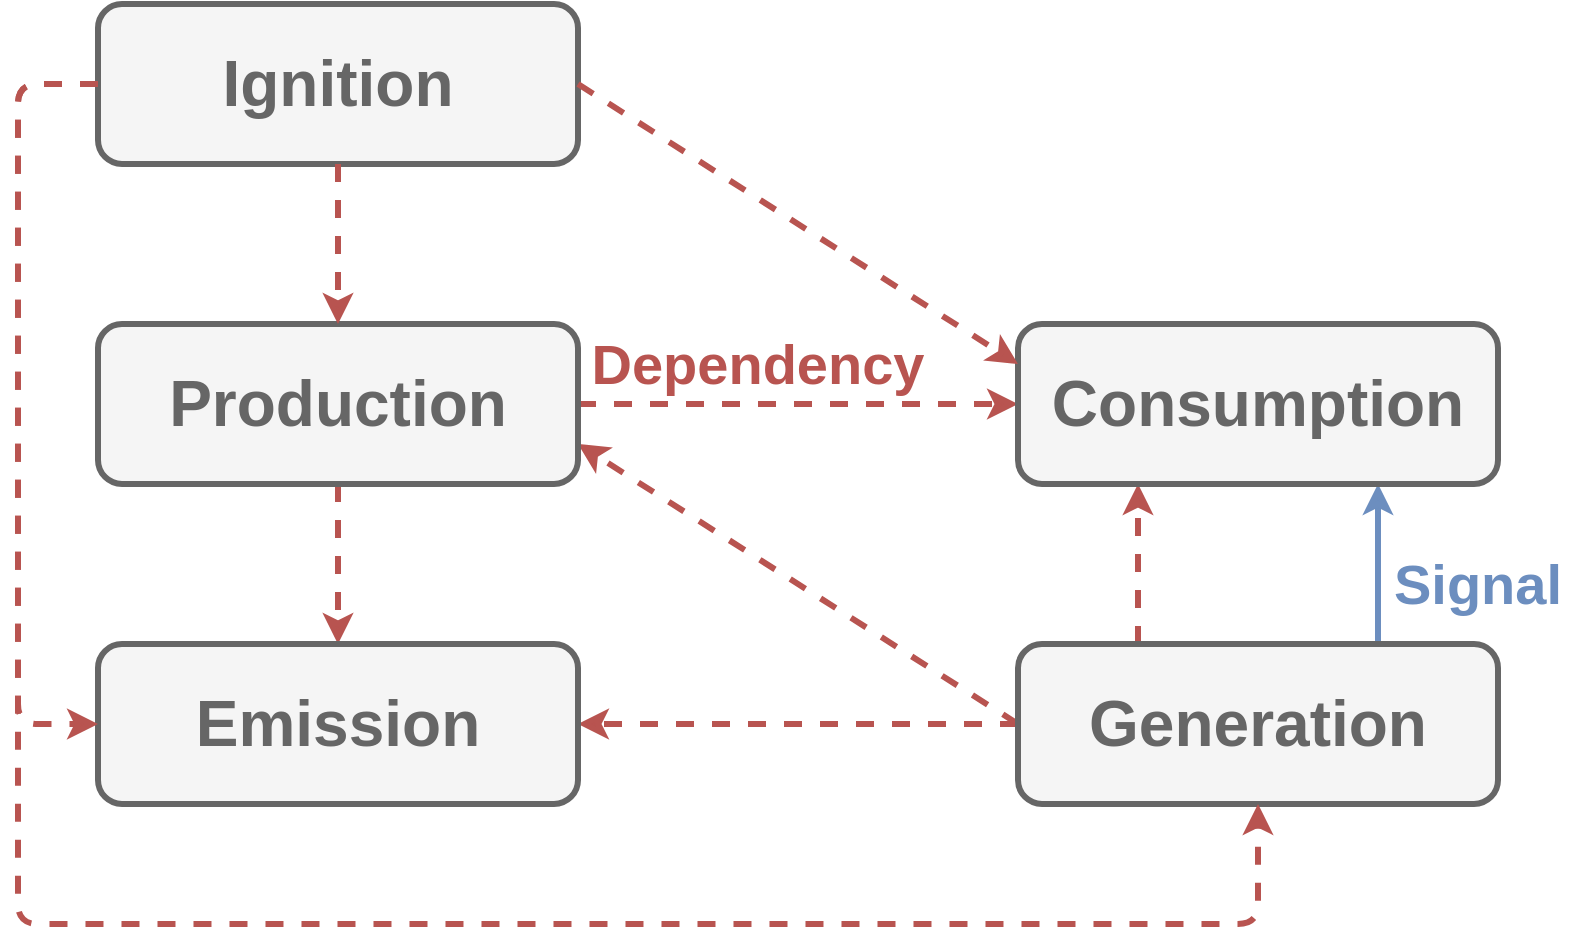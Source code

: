 <mxfile version="14.4.2" type="google"><diagram id="gIC-P3XVZgYCY64oVcCS" name="Page-1"><mxGraphModel dx="1422" dy="762" grid="1" gridSize="10" guides="1" tooltips="1" connect="1" arrows="1" fold="1" page="1" pageScale="1" pageWidth="827" pageHeight="1169" math="0" shadow="0"><root><mxCell id="0"/><mxCell id="1" parent="0"/><mxCell id="MYuyRUplW_1dWRwz4VJH-16" value="" style="endArrow=classic;html=1;exitX=1;exitY=0.5;exitDx=0;exitDy=0;entryX=0;entryY=0.5;entryDx=0;entryDy=0;fillColor=#f8cecc;strokeColor=#b85450;strokeWidth=3;dashed=1;" parent="1" source="MYuyRUplW_1dWRwz4VJH-14" target="MYuyRUplW_1dWRwz4VJH-15" edge="1"><mxGeometry width="50" height="50" relative="1" as="geometry"><mxPoint x="680" y="510" as="sourcePoint"/><mxPoint x="730" y="460" as="targetPoint"/></mxGeometry></mxCell><mxCell id="MYuyRUplW_1dWRwz4VJH-17" value="" style="endArrow=classic;html=1;entryX=0.75;entryY=1;entryDx=0;entryDy=0;strokeWidth=3;fillColor=#dae8fc;strokeColor=#6c8ebf;elbow=vertical;exitX=0.75;exitY=0;exitDx=0;exitDy=0;" parent="1" source="MYuyRUplW_1dWRwz4VJH-22" target="MYuyRUplW_1dWRwz4VJH-15" edge="1"><mxGeometry width="50" height="50" relative="1" as="geometry"><mxPoint x="850" y="490" as="sourcePoint"/><mxPoint x="530" y="310" as="targetPoint"/></mxGeometry></mxCell><mxCell id="MYuyRUplW_1dWRwz4VJH-18" value="&lt;b&gt;&lt;font style=&quot;font-size: 28px&quot; color=&quot;#b85450&quot;&gt;Dependency&lt;/font&gt;&lt;/b&gt;" style="text;html=1;align=center;verticalAlign=middle;whiteSpace=wrap;rounded=0;" parent="1" vertex="1"><mxGeometry x="300" y="280" width="180" height="40" as="geometry"/></mxCell><mxCell id="MYuyRUplW_1dWRwz4VJH-19" value="&lt;b&gt;&lt;font style=&quot;font-size: 28px&quot; color=&quot;#6c8ebf&quot;&gt;Signal&lt;/font&gt;&lt;/b&gt;" style="text;html=1;align=center;verticalAlign=middle;whiteSpace=wrap;rounded=0;" parent="1" vertex="1"><mxGeometry x="700" y="390" width="100" height="40" as="geometry"/></mxCell><mxCell id="MYuyRUplW_1dWRwz4VJH-21" value="" style="endArrow=classic;html=1;exitX=0.5;exitY=1;exitDx=0;exitDy=0;entryX=0.5;entryY=0;entryDx=0;entryDy=0;fillColor=#f8cecc;strokeColor=#b85450;strokeWidth=3;dashed=1;" parent="1" source="MYuyRUplW_1dWRwz4VJH-14" target="MYuyRUplW_1dWRwz4VJH-20" edge="1"><mxGeometry width="50" height="50" relative="1" as="geometry"><mxPoint x="290" y="310" as="sourcePoint"/><mxPoint x="530" y="310" as="targetPoint"/></mxGeometry></mxCell><mxCell id="MYuyRUplW_1dWRwz4VJH-23" value="" style="endArrow=classic;html=1;exitX=0;exitY=0.5;exitDx=0;exitDy=0;entryX=1;entryY=0.5;entryDx=0;entryDy=0;fillColor=#f8cecc;strokeColor=#b85450;strokeWidth=3;dashed=1;" parent="1" source="MYuyRUplW_1dWRwz4VJH-22" target="MYuyRUplW_1dWRwz4VJH-20" edge="1"><mxGeometry width="50" height="50" relative="1" as="geometry"><mxPoint x="420" y="420" as="sourcePoint"/><mxPoint x="420" y="500" as="targetPoint"/></mxGeometry></mxCell><mxCell id="MYuyRUplW_1dWRwz4VJH-24" value="" style="endArrow=classic;html=1;exitX=0;exitY=0.5;exitDx=0;exitDy=0;entryX=1;entryY=0.75;entryDx=0;entryDy=0;fillColor=#f8cecc;strokeColor=#b85450;strokeWidth=3;dashed=1;" parent="1" source="MYuyRUplW_1dWRwz4VJH-22" target="MYuyRUplW_1dWRwz4VJH-14" edge="1"><mxGeometry width="50" height="50" relative="1" as="geometry"><mxPoint x="530" y="490" as="sourcePoint"/><mxPoint x="290" y="490" as="targetPoint"/></mxGeometry></mxCell><mxCell id="MYuyRUplW_1dWRwz4VJH-25" value="" style="endArrow=classic;html=1;exitX=0.25;exitY=0;exitDx=0;exitDy=0;entryX=0.25;entryY=1;entryDx=0;entryDy=0;fillColor=#f8cecc;strokeColor=#b85450;strokeWidth=3;dashed=1;" parent="1" source="MYuyRUplW_1dWRwz4VJH-22" target="MYuyRUplW_1dWRwz4VJH-15" edge="1"><mxGeometry width="50" height="50" relative="1" as="geometry"><mxPoint x="530" y="490" as="sourcePoint"/><mxPoint x="290" y="330" as="targetPoint"/></mxGeometry></mxCell><mxCell id="MYuyRUplW_1dWRwz4VJH-14" value="&lt;font style=&quot;font-size: 32px&quot; color=&quot;#666666&quot;&gt;&lt;b&gt;Production&lt;/b&gt;&lt;/font&gt;" style="rounded=1;whiteSpace=wrap;html=1;fillColor=#f5f5f5;strokeColor=#666666;strokeWidth=3;fontColor=#333333;" parent="1" vertex="1"><mxGeometry x="60" y="280" width="240" height="80" as="geometry"/></mxCell><mxCell id="MYuyRUplW_1dWRwz4VJH-15" value="&lt;font style=&quot;font-size: 32px&quot; color=&quot;#666666&quot;&gt;&lt;b&gt;Consumption&lt;/b&gt;&lt;/font&gt;" style="rounded=1;whiteSpace=wrap;html=1;fillColor=#f5f5f5;strokeColor=#666666;strokeWidth=3;fontColor=#333333;" parent="1" vertex="1"><mxGeometry x="520" y="280" width="240" height="80" as="geometry"/></mxCell><mxCell id="MYuyRUplW_1dWRwz4VJH-20" value="&lt;font style=&quot;font-size: 32px&quot; color=&quot;#666666&quot;&gt;&lt;b&gt;Emission&lt;/b&gt;&lt;/font&gt;" style="rounded=1;whiteSpace=wrap;html=1;fillColor=#f5f5f5;strokeColor=#666666;strokeWidth=3;fontColor=#333333;" parent="1" vertex="1"><mxGeometry x="60" y="440" width="240" height="80" as="geometry"/></mxCell><mxCell id="MYuyRUplW_1dWRwz4VJH-22" value="&lt;font style=&quot;font-size: 32px&quot; color=&quot;#666666&quot;&gt;&lt;b&gt;Generation&lt;/b&gt;&lt;/font&gt;" style="rounded=1;whiteSpace=wrap;html=1;fillColor=#f5f5f5;strokeColor=#666666;strokeWidth=3;fontColor=#333333;" parent="1" vertex="1"><mxGeometry x="520" y="440" width="240" height="80" as="geometry"/></mxCell><mxCell id="MYuyRUplW_1dWRwz4VJH-26" value="&lt;font style=&quot;font-size: 32px&quot; color=&quot;#666666&quot;&gt;&lt;b&gt;Ignition&lt;/b&gt;&lt;/font&gt;" style="rounded=1;whiteSpace=wrap;html=1;fillColor=#f5f5f5;strokeColor=#666666;strokeWidth=3;fontColor=#333333;" parent="1" vertex="1"><mxGeometry x="60" y="120" width="240" height="80" as="geometry"/></mxCell><mxCell id="MYuyRUplW_1dWRwz4VJH-27" value="" style="endArrow=classic;html=1;exitX=0.5;exitY=1;exitDx=0;exitDy=0;entryX=0.5;entryY=0;entryDx=0;entryDy=0;fillColor=#f8cecc;strokeColor=#b85450;strokeWidth=3;dashed=1;" parent="1" source="MYuyRUplW_1dWRwz4VJH-26" target="MYuyRUplW_1dWRwz4VJH-14" edge="1"><mxGeometry width="50" height="50" relative="1" as="geometry"><mxPoint x="170" y="370" as="sourcePoint"/><mxPoint x="170" y="450" as="targetPoint"/></mxGeometry></mxCell><mxCell id="MYuyRUplW_1dWRwz4VJH-28" value="" style="endArrow=classic;html=1;exitX=1;exitY=0.5;exitDx=0;exitDy=0;entryX=0;entryY=0.25;entryDx=0;entryDy=0;fillColor=#f8cecc;strokeColor=#b85450;strokeWidth=3;dashed=1;" parent="1" source="MYuyRUplW_1dWRwz4VJH-26" target="MYuyRUplW_1dWRwz4VJH-15" edge="1"><mxGeometry width="50" height="50" relative="1" as="geometry"><mxPoint x="180" y="380" as="sourcePoint"/><mxPoint x="180" y="460" as="targetPoint"/></mxGeometry></mxCell><mxCell id="MYuyRUplW_1dWRwz4VJH-29" value="" style="endArrow=classic;html=1;exitX=0;exitY=0.5;exitDx=0;exitDy=0;entryX=0;entryY=0.5;entryDx=0;entryDy=0;fillColor=#f8cecc;strokeColor=#b85450;strokeWidth=3;dashed=1;edgeStyle=orthogonalEdgeStyle;" parent="1" source="MYuyRUplW_1dWRwz4VJH-26" target="MYuyRUplW_1dWRwz4VJH-20" edge="1"><mxGeometry width="50" height="50" relative="1" as="geometry"><mxPoint x="190" y="390" as="sourcePoint"/><mxPoint x="190" y="470" as="targetPoint"/><Array as="points"><mxPoint x="20" y="160"/><mxPoint x="20" y="480"/></Array></mxGeometry></mxCell><mxCell id="MYuyRUplW_1dWRwz4VJH-31" value="" style="endArrow=classic;html=1;exitX=0;exitY=0.5;exitDx=0;exitDy=0;fillColor=#f8cecc;strokeColor=#b85450;strokeWidth=3;dashed=1;edgeStyle=orthogonalEdgeStyle;entryX=0.5;entryY=1;entryDx=0;entryDy=0;" parent="1" source="MYuyRUplW_1dWRwz4VJH-26" target="MYuyRUplW_1dWRwz4VJH-22" edge="1"><mxGeometry width="50" height="50" relative="1" as="geometry"><mxPoint x="50" y="170" as="sourcePoint"/><mxPoint x="50" y="560" as="targetPoint"/><Array as="points"><mxPoint x="20" y="160"/><mxPoint x="20" y="580"/><mxPoint x="640" y="580"/></Array></mxGeometry></mxCell></root></mxGraphModel></diagram></mxfile>